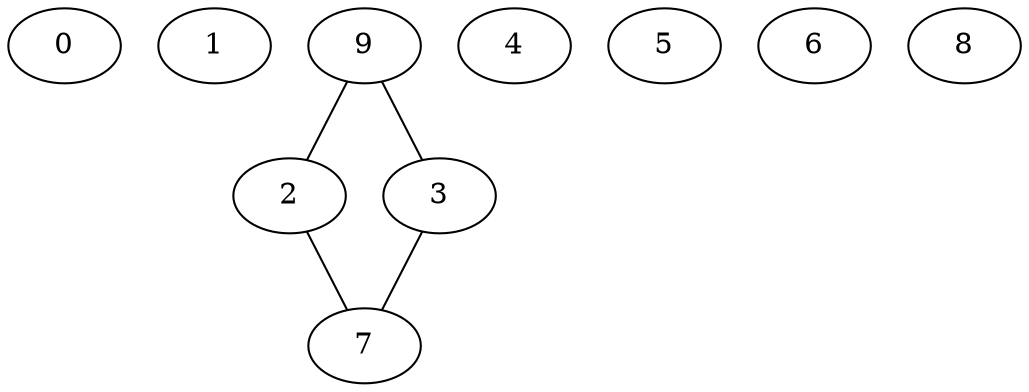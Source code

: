 graph {

 0 [pos = " 68, -21!"]
 1 [pos = " 57, 60!"]
 2 [pos = " 82, -60!"]
 3 [pos = " -33, 54!"]
 4 [pos = " -44, 11!"]
 5 [pos = " -5, 26!"]
 6 [pos = " -27, 3!"]
 7 [pos = " 90, 83!"]
 8 [pos = " 27, 43!"]
 9 [pos = " -72, 21!"]

 9 -- 2
 2 -- 7
 9 -- 3
 3 -- 7
}
